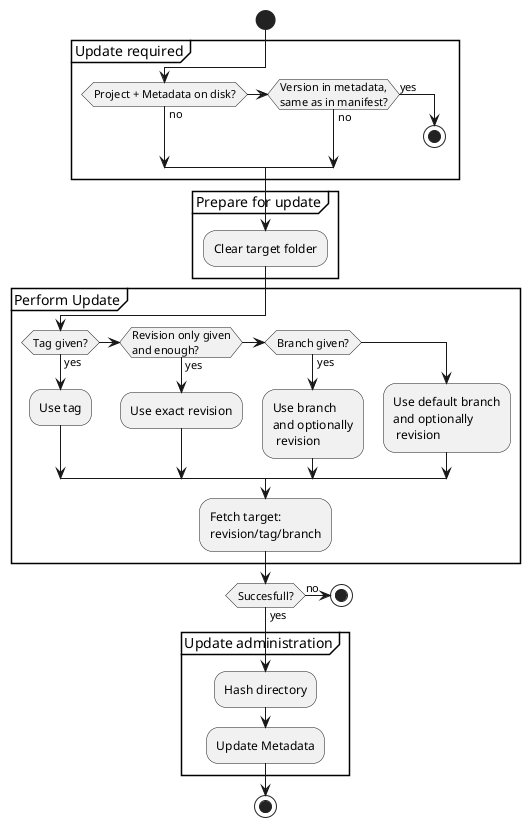 @startuml
start

skinparam monochrome true
skinparam defaultFontName Frutiger

partition "Update required" {

    if (Project + Metadata on disk?) then (no)
    elseif (Version in metadata,\nsame as in manifest?) then (no)
    else (yes)
        stop
    endif
}

partition "Prepare for update" {
    :Clear target folder;
}

partition "Perform Update" {

    if (Tag given?) then (yes)
        :Use tag;
    elseif (Revision only given\nand enough?) then (yes)
        :Use exact revision;
    elseif (Branch given?) then (yes)
        :Use branch
        and optionally
         revision;
    else
        :Use default branch
        and optionally
         revision;
    endif

    :Fetch target:
    revision/tag/branch;
}

    if (Succesfull?) then (no)
        stop
    else (yes)
    endif

partition "Update administration" {
    :Hash directory;
    :Update Metadata;
}

stop
@enduml
